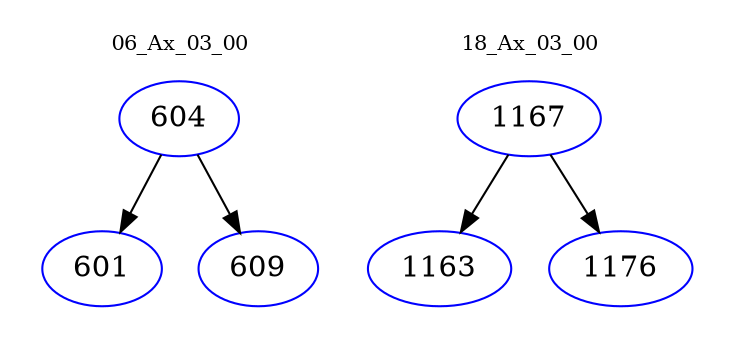digraph{
subgraph cluster_0 {
color = white
label = "06_Ax_03_00";
fontsize=10;
T0_604 [label="604", color="blue"]
T0_604 -> T0_601 [color="black"]
T0_601 [label="601", color="blue"]
T0_604 -> T0_609 [color="black"]
T0_609 [label="609", color="blue"]
}
subgraph cluster_1 {
color = white
label = "18_Ax_03_00";
fontsize=10;
T1_1167 [label="1167", color="blue"]
T1_1167 -> T1_1163 [color="black"]
T1_1163 [label="1163", color="blue"]
T1_1167 -> T1_1176 [color="black"]
T1_1176 [label="1176", color="blue"]
}
}
